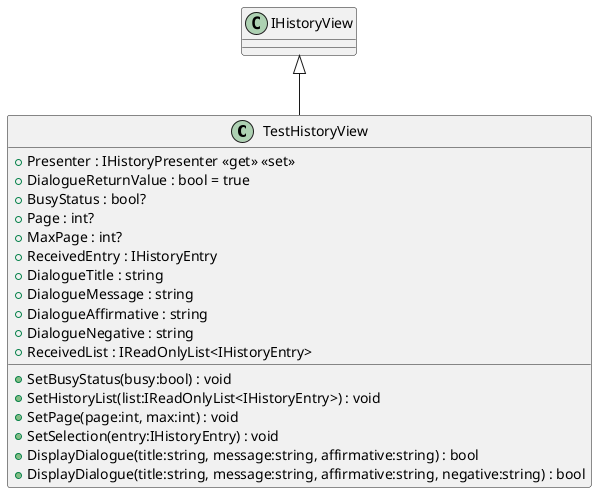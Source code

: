 @startuml
class TestHistoryView {
    + Presenter : IHistoryPresenter <<get>> <<set>>
    + DialogueReturnValue : bool = true
    + BusyStatus : bool?
    + Page : int?
    + MaxPage : int?
    + ReceivedEntry : IHistoryEntry
    + DialogueTitle : string
    + DialogueMessage : string
    + DialogueAffirmative : string
    + DialogueNegative : string
    + ReceivedList : IReadOnlyList<IHistoryEntry>
    + SetBusyStatus(busy:bool) : void
    + SetHistoryList(list:IReadOnlyList<IHistoryEntry>) : void
    + SetPage(page:int, max:int) : void
    + SetSelection(entry:IHistoryEntry) : void
    + DisplayDialogue(title:string, message:string, affirmative:string) : bool
    + DisplayDialogue(title:string, message:string, affirmative:string, negative:string) : bool
}
IHistoryView <|-- TestHistoryView
@enduml
